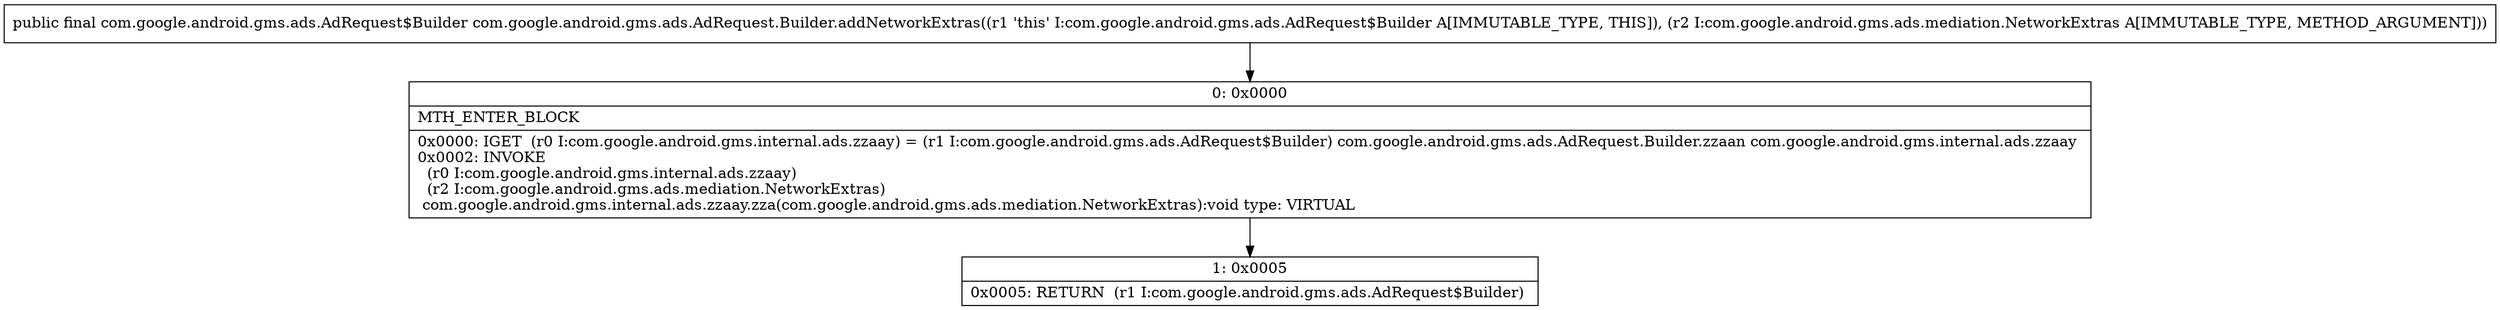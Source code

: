 digraph "CFG forcom.google.android.gms.ads.AdRequest.Builder.addNetworkExtras(Lcom\/google\/android\/gms\/ads\/mediation\/NetworkExtras;)Lcom\/google\/android\/gms\/ads\/AdRequest$Builder;" {
Node_0 [shape=record,label="{0\:\ 0x0000|MTH_ENTER_BLOCK\l|0x0000: IGET  (r0 I:com.google.android.gms.internal.ads.zzaay) = (r1 I:com.google.android.gms.ads.AdRequest$Builder) com.google.android.gms.ads.AdRequest.Builder.zzaan com.google.android.gms.internal.ads.zzaay \l0x0002: INVOKE  \l  (r0 I:com.google.android.gms.internal.ads.zzaay)\l  (r2 I:com.google.android.gms.ads.mediation.NetworkExtras)\l com.google.android.gms.internal.ads.zzaay.zza(com.google.android.gms.ads.mediation.NetworkExtras):void type: VIRTUAL \l}"];
Node_1 [shape=record,label="{1\:\ 0x0005|0x0005: RETURN  (r1 I:com.google.android.gms.ads.AdRequest$Builder) \l}"];
MethodNode[shape=record,label="{public final com.google.android.gms.ads.AdRequest$Builder com.google.android.gms.ads.AdRequest.Builder.addNetworkExtras((r1 'this' I:com.google.android.gms.ads.AdRequest$Builder A[IMMUTABLE_TYPE, THIS]), (r2 I:com.google.android.gms.ads.mediation.NetworkExtras A[IMMUTABLE_TYPE, METHOD_ARGUMENT])) }"];
MethodNode -> Node_0;
Node_0 -> Node_1;
}

